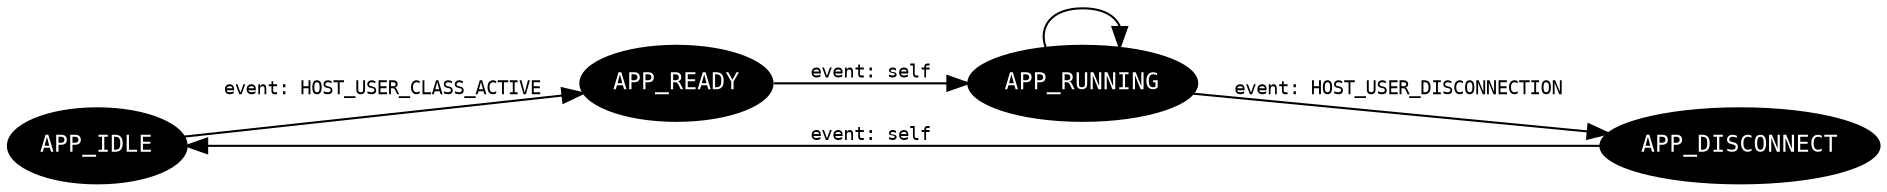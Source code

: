 digraph g {
  node[color="black",style="filled",fontname="Inconsolata",fontcolor="white",fontsize=11];
  edge[fontname="Inconsolata",fontsize=9];
  rankdir=LR;


  APP_IDLE;
  APP_READY;
  APP_RUNNING;

  APP_IDLE -> APP_READY [label="event: HOST_USER_CLASS_ACTIVE"];
  APP_READY -> APP_RUNNING [label="event: self"];
  APP_RUNNING -> APP_DISCONNECT [label="event: HOST_USER_DISCONNECTION"];
  APP_RUNNING -> APP_RUNNING;
  
  APP_DISCONNECT -> APP_IDLE [label="event: self"];
  
  
}
